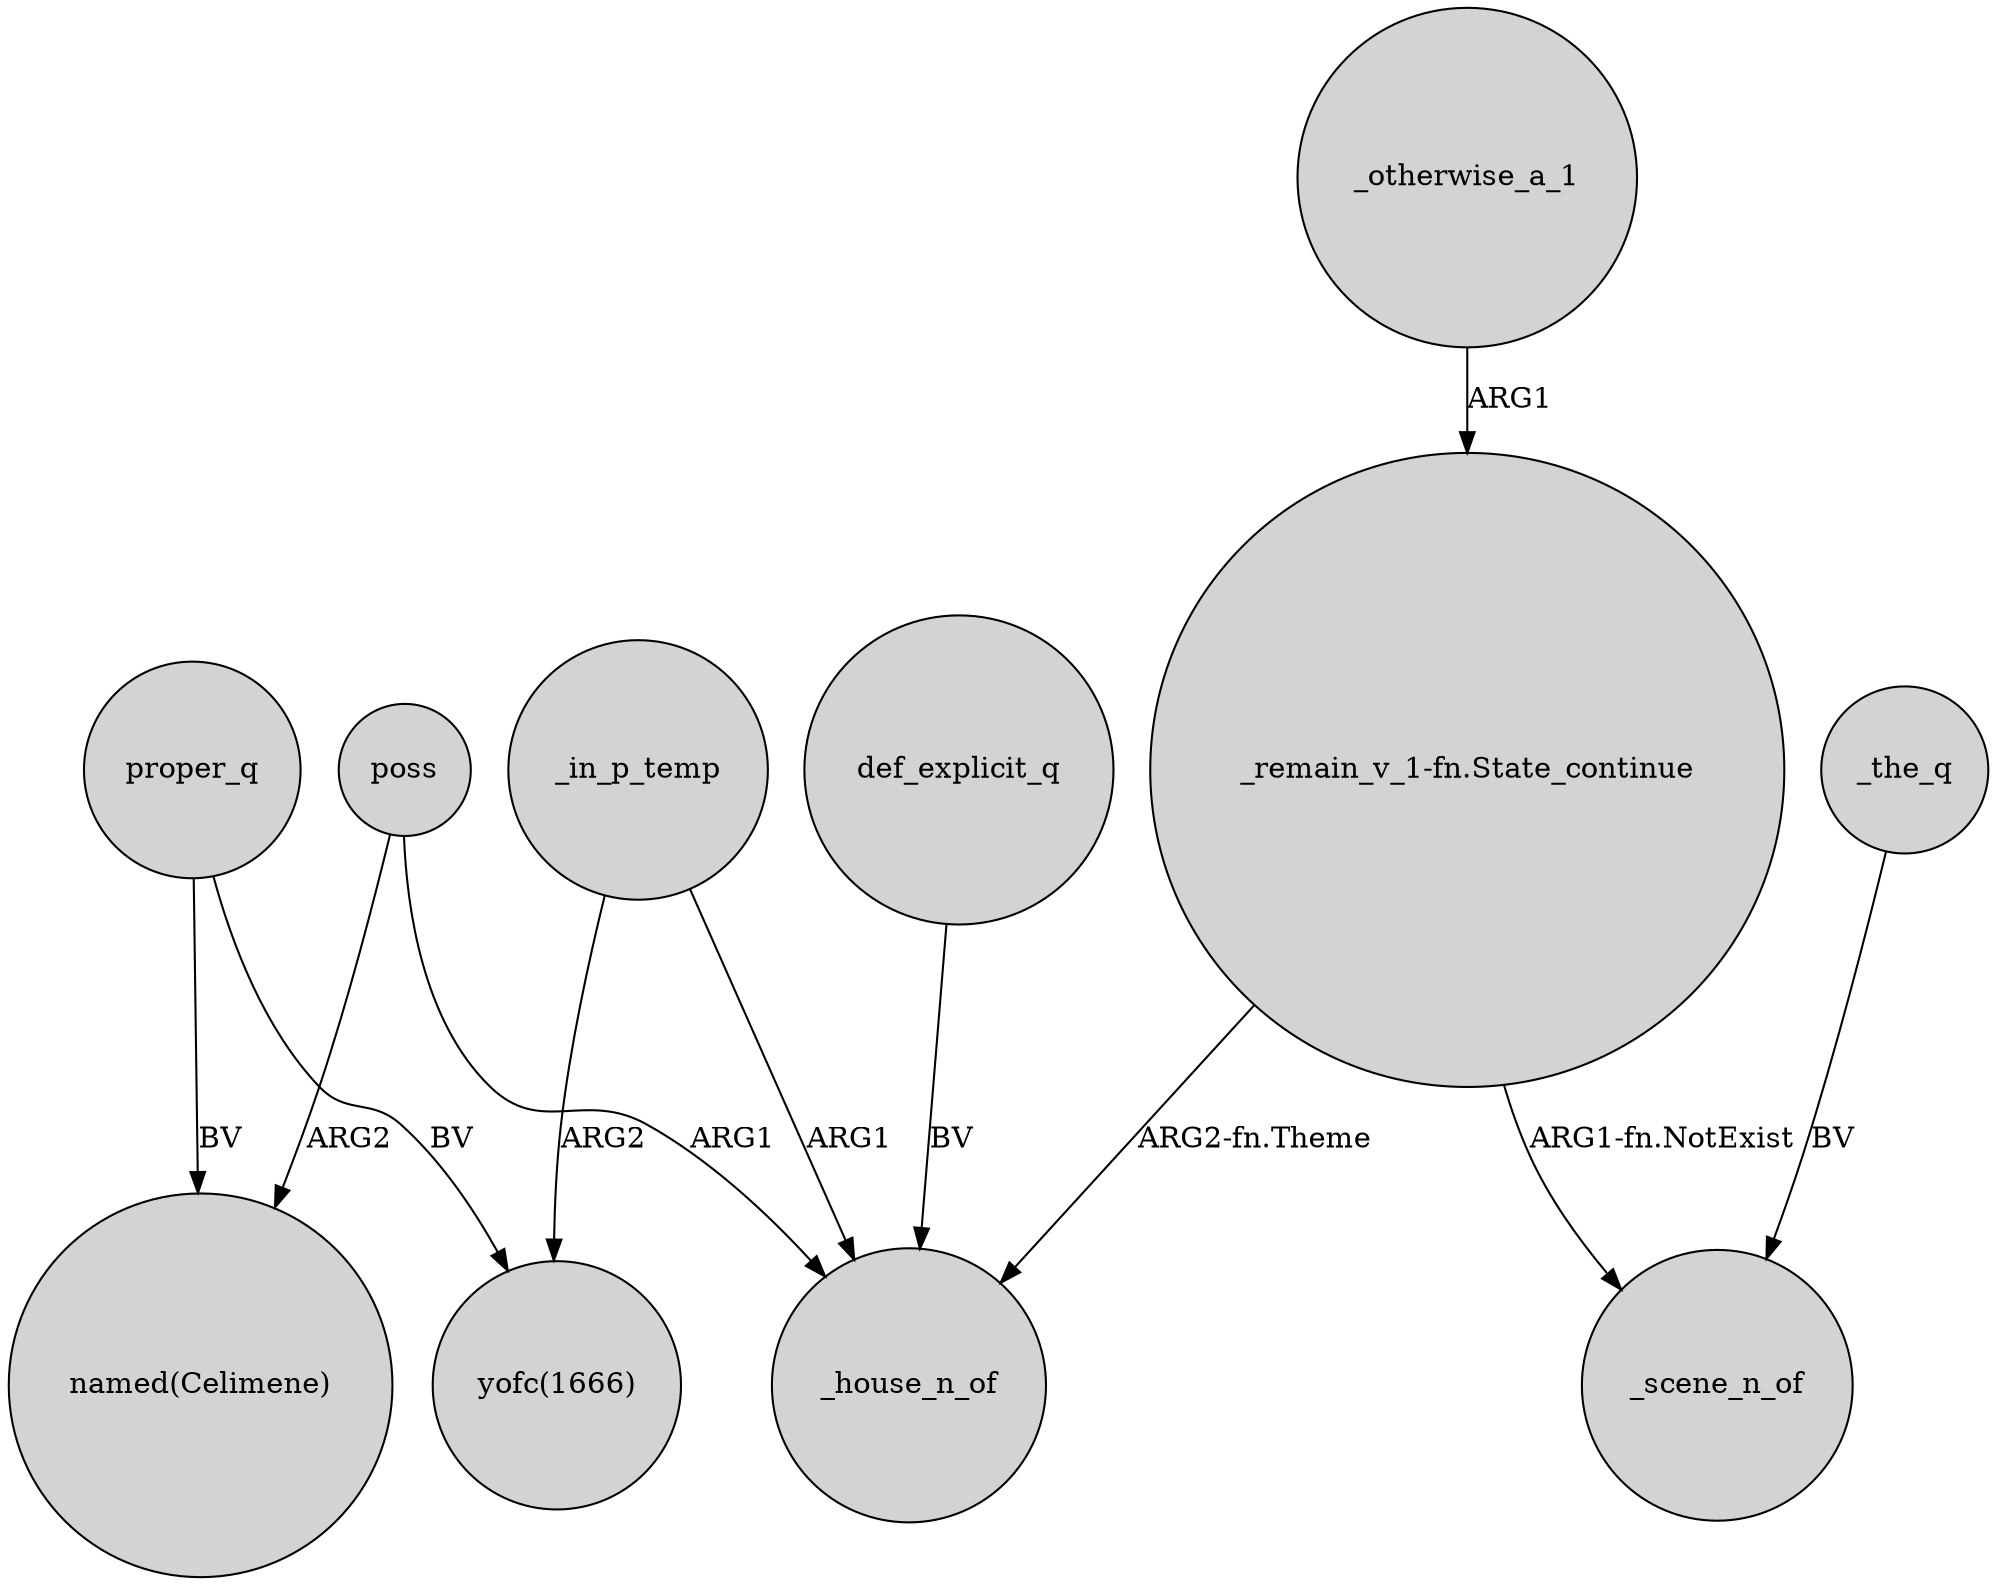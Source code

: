 digraph {
	node [shape=circle style=filled]
	"_remain_v_1-fn.State_continue" -> _house_n_of [label="ARG2-fn.Theme"]
	_the_q -> _scene_n_of [label=BV]
	poss -> _house_n_of [label=ARG1]
	proper_q -> "named(Celimene)" [label=BV]
	"_remain_v_1-fn.State_continue" -> _scene_n_of [label="ARG1-fn.NotExist"]
	_otherwise_a_1 -> "_remain_v_1-fn.State_continue" [label=ARG1]
	poss -> "named(Celimene)" [label=ARG2]
	_in_p_temp -> _house_n_of [label=ARG1]
	def_explicit_q -> _house_n_of [label=BV]
	proper_q -> "yofc(1666)" [label=BV]
	_in_p_temp -> "yofc(1666)" [label=ARG2]
}
